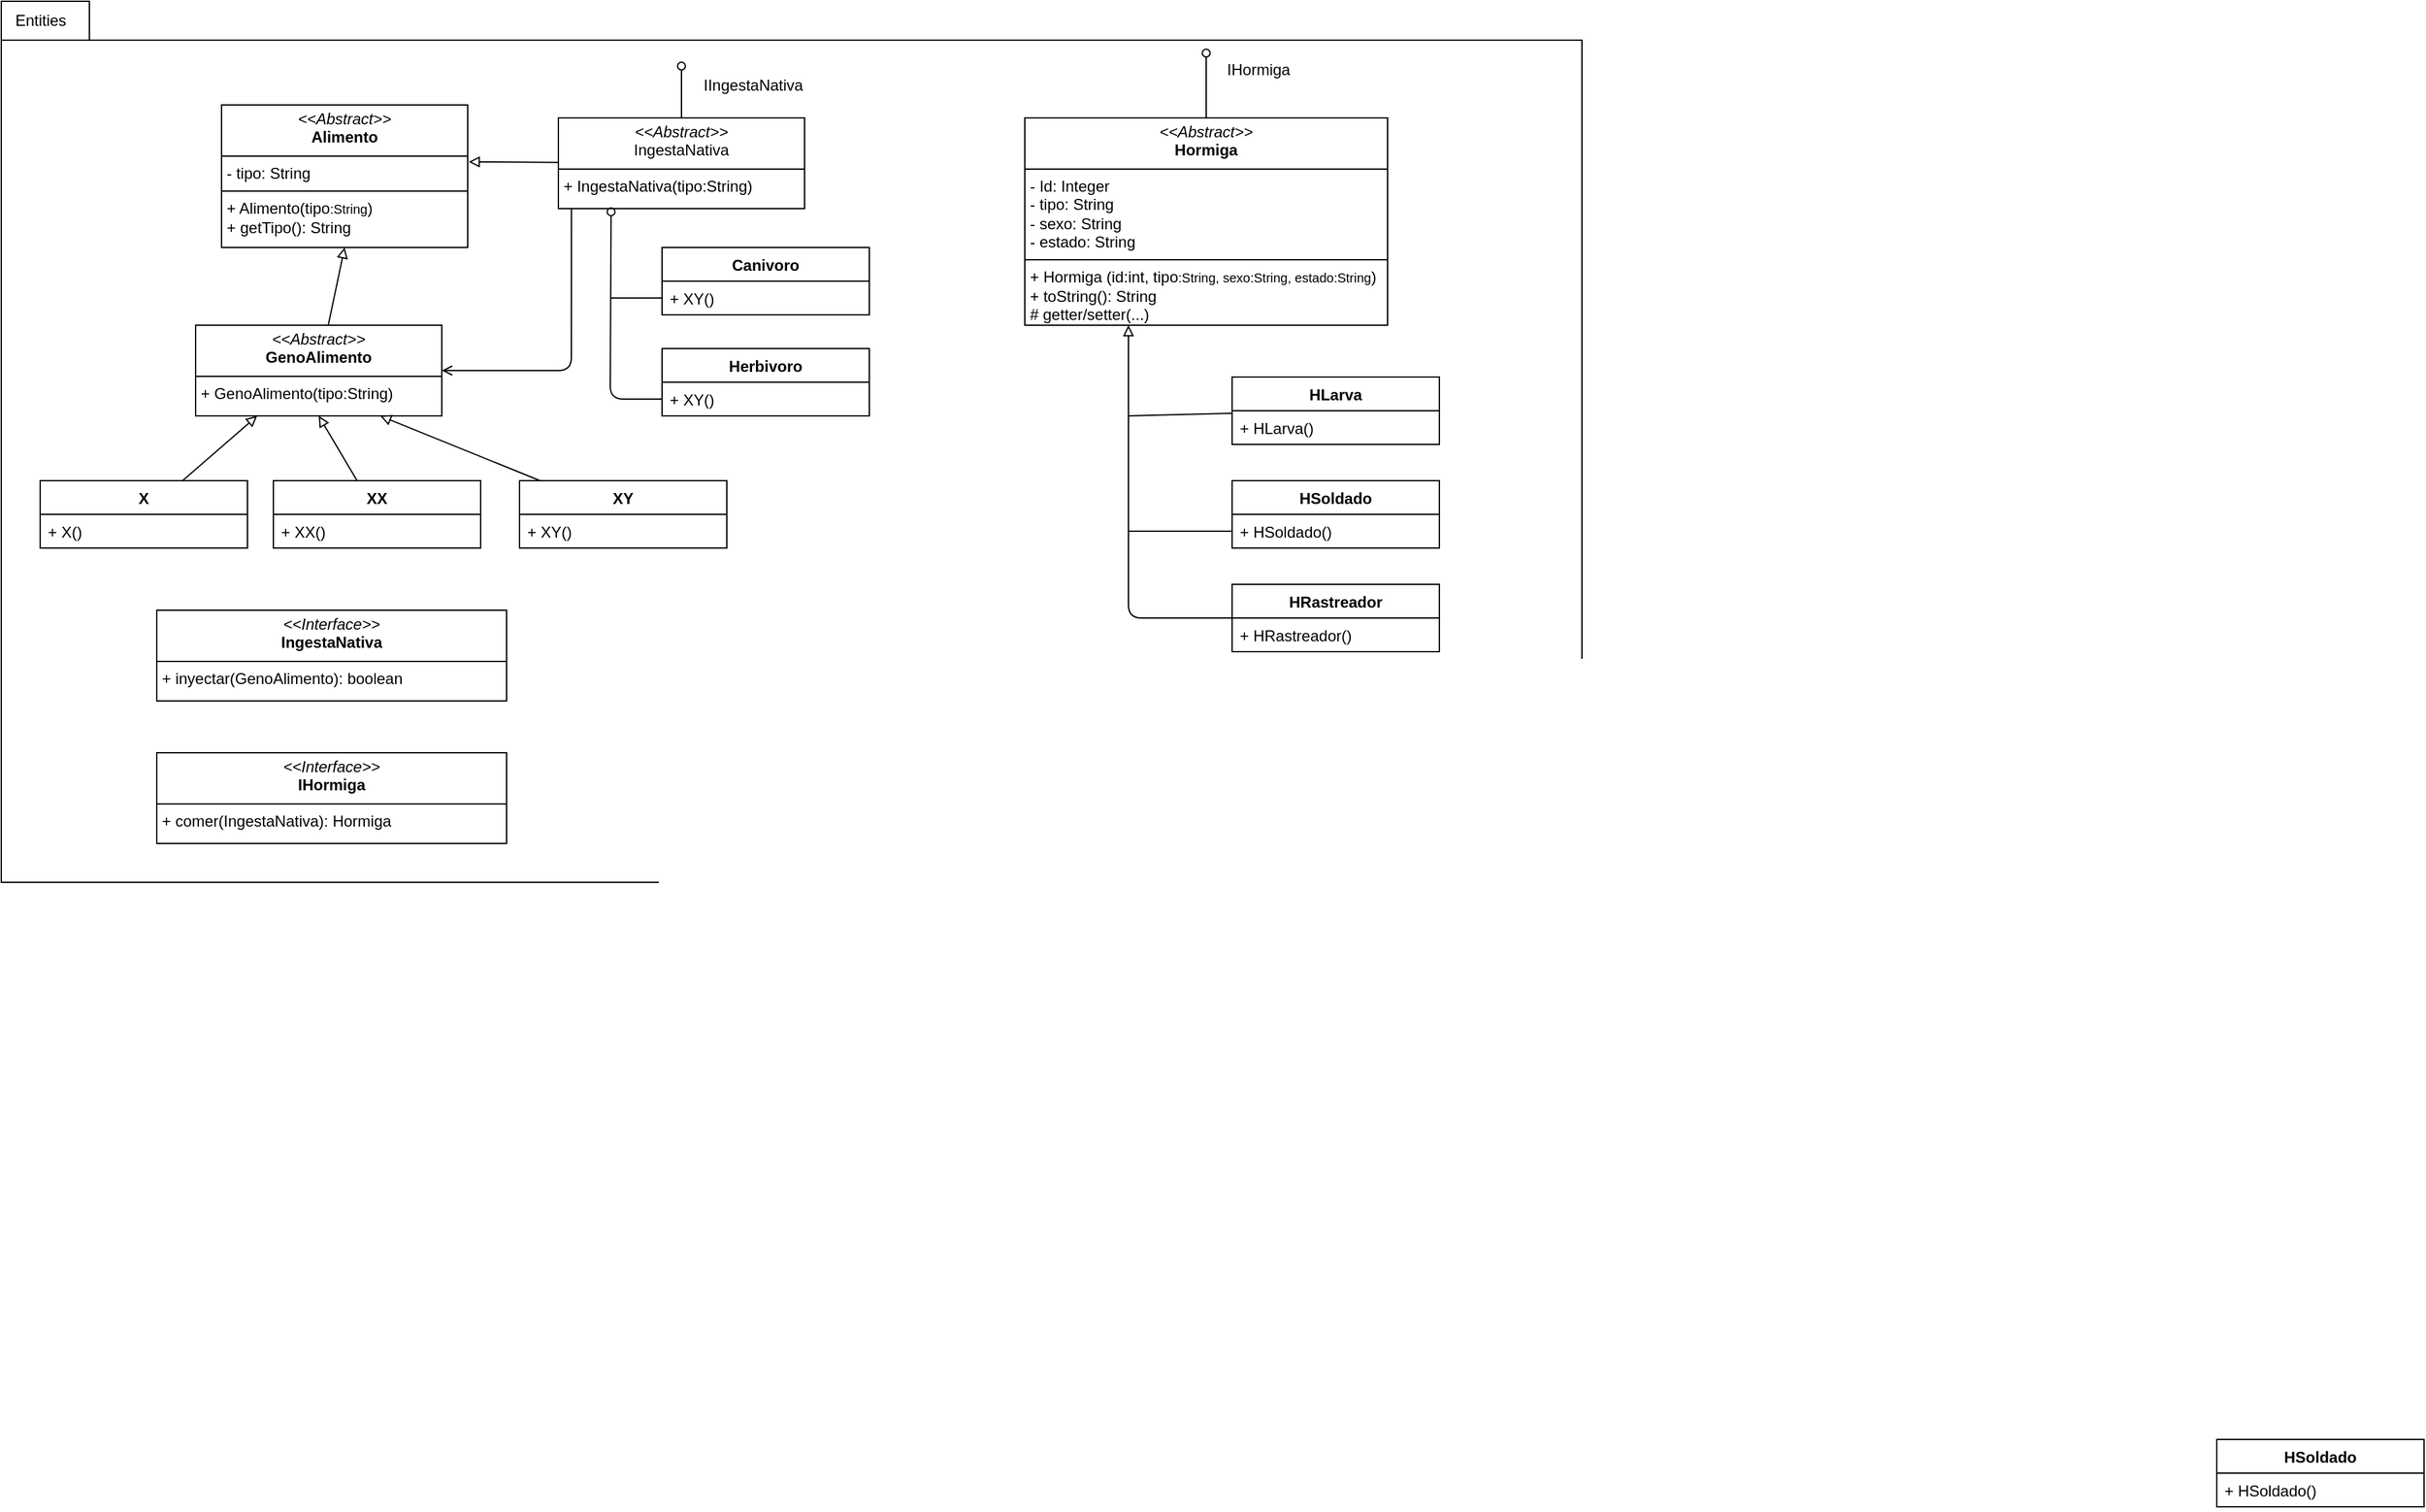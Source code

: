 <mxfile>
    <diagram id="ZXqy2k7AQhbMjyCdZqRt" name="Page-1">
        <mxGraphModel dx="504" dy="1470" grid="1" gridSize="10" guides="1" tooltips="1" connect="1" arrows="1" fold="1" page="1" pageScale="1" pageWidth="850" pageHeight="1100" math="0" shadow="0">
            <root>
                <mxCell id="0"/>
                <mxCell id="1" parent="0"/>
                <mxCell id="47" value="" style="shape=folder;fontStyle=1;spacingTop=10;tabWidth=60;tabHeight=30;tabPosition=left;html=1;whiteSpace=wrap;" vertex="1" parent="1">
                    <mxGeometry x="50" y="-10" width="1220" height="680" as="geometry"/>
                </mxCell>
                <mxCell id="10" value="&lt;p style=&quot;margin:0px;margin-top:4px;text-align:center;&quot;&gt;&lt;i&gt;&amp;lt;&amp;lt;Abstract&amp;gt;&amp;gt;&lt;/i&gt;&lt;br&gt;&lt;b&gt;Alimento&lt;/b&gt;&lt;/p&gt;&lt;hr size=&quot;1&quot; style=&quot;border-style:solid;&quot;&gt;&lt;p style=&quot;margin:0px;margin-left:4px;&quot;&gt;- tipo: String&lt;br&gt;&lt;/p&gt;&lt;hr size=&quot;1&quot; style=&quot;border-style:solid;&quot;&gt;&lt;p style=&quot;margin:0px;margin-left:4px;&quot;&gt;+ Alimento(tipo&lt;span style=&quot;font-size: 10px;&quot;&gt;:String&lt;/span&gt;)&lt;br&gt;+ getTipo(): String&lt;/p&gt;" style="verticalAlign=top;align=left;overflow=fill;html=1;whiteSpace=wrap;" vertex="1" parent="1">
                    <mxGeometry x="220" y="70" width="190" height="110" as="geometry"/>
                </mxCell>
                <mxCell id="48" style="edgeStyle=none;html=1;entryX=0.5;entryY=1;entryDx=0;entryDy=0;endArrow=block;endFill=0;" edge="1" parent="1" source="11" target="10">
                    <mxGeometry relative="1" as="geometry"/>
                </mxCell>
                <mxCell id="11" value="&lt;p style=&quot;margin:0px;margin-top:4px;text-align:center;&quot;&gt;&lt;i&gt;&amp;lt;&amp;lt;Abstract&amp;gt;&amp;gt;&lt;/i&gt;&lt;br&gt;&lt;b&gt;GenoAlimento&lt;/b&gt;&lt;/p&gt;&lt;hr size=&quot;1&quot; style=&quot;border-style:solid;&quot;&gt;&lt;p style=&quot;margin:0px;margin-left:4px;&quot;&gt;+ GenoAlimento(tipo:String)&lt;/p&gt;" style="verticalAlign=top;align=left;overflow=fill;html=1;whiteSpace=wrap;" vertex="1" parent="1">
                    <mxGeometry x="200" y="240" width="190" height="70" as="geometry"/>
                </mxCell>
                <mxCell id="50" style="edgeStyle=none;html=1;entryX=0.25;entryY=1;entryDx=0;entryDy=0;endArrow=block;endFill=0;" edge="1" parent="1" source="12" target="11">
                    <mxGeometry relative="1" as="geometry"/>
                </mxCell>
                <mxCell id="12" value="X" style="swimlane;fontStyle=1;align=center;verticalAlign=top;childLayout=stackLayout;horizontal=1;startSize=26;horizontalStack=0;resizeParent=1;resizeParentMax=0;resizeLast=0;collapsible=1;marginBottom=0;whiteSpace=wrap;html=1;" vertex="1" parent="1">
                    <mxGeometry x="80" y="360" width="160" height="52" as="geometry"/>
                </mxCell>
                <mxCell id="13" value="+ X()" style="text;strokeColor=none;fillColor=none;align=left;verticalAlign=top;spacingLeft=4;spacingRight=4;overflow=hidden;rotatable=0;points=[[0,0.5],[1,0.5]];portConstraint=eastwest;whiteSpace=wrap;html=1;" vertex="1" parent="12">
                    <mxGeometry y="26" width="160" height="26" as="geometry"/>
                </mxCell>
                <mxCell id="49" style="edgeStyle=none;html=1;endArrow=block;endFill=0;entryX=0.5;entryY=1;entryDx=0;entryDy=0;" edge="1" parent="1" source="16" target="11">
                    <mxGeometry relative="1" as="geometry">
                        <mxPoint x="295" y="310" as="targetPoint"/>
                    </mxGeometry>
                </mxCell>
                <mxCell id="16" value="XX" style="swimlane;fontStyle=1;align=center;verticalAlign=top;childLayout=stackLayout;horizontal=1;startSize=26;horizontalStack=0;resizeParent=1;resizeParentMax=0;resizeLast=0;collapsible=1;marginBottom=0;whiteSpace=wrap;html=1;" vertex="1" parent="1">
                    <mxGeometry x="260" y="360" width="160" height="52" as="geometry"/>
                </mxCell>
                <mxCell id="17" value="+ XX()" style="text;strokeColor=none;fillColor=none;align=left;verticalAlign=top;spacingLeft=4;spacingRight=4;overflow=hidden;rotatable=0;points=[[0,0.5],[1,0.5]];portConstraint=eastwest;whiteSpace=wrap;html=1;" vertex="1" parent="16">
                    <mxGeometry y="26" width="160" height="26" as="geometry"/>
                </mxCell>
                <mxCell id="51" style="edgeStyle=none;html=1;endArrow=block;endFill=0;entryX=0.75;entryY=1;entryDx=0;entryDy=0;" edge="1" parent="1" source="20" target="11">
                    <mxGeometry relative="1" as="geometry">
                        <mxPoint x="300" y="310" as="targetPoint"/>
                    </mxGeometry>
                </mxCell>
                <mxCell id="20" value="XY" style="swimlane;fontStyle=1;align=center;verticalAlign=top;childLayout=stackLayout;horizontal=1;startSize=26;horizontalStack=0;resizeParent=1;resizeParentMax=0;resizeLast=0;collapsible=1;marginBottom=0;whiteSpace=wrap;html=1;" vertex="1" parent="1">
                    <mxGeometry x="450" y="360" width="160" height="52" as="geometry"/>
                </mxCell>
                <mxCell id="21" value="+ XY()" style="text;strokeColor=none;fillColor=none;align=left;verticalAlign=top;spacingLeft=4;spacingRight=4;overflow=hidden;rotatable=0;points=[[0,0.5],[1,0.5]];portConstraint=eastwest;whiteSpace=wrap;html=1;" vertex="1" parent="20">
                    <mxGeometry y="26" width="160" height="26" as="geometry"/>
                </mxCell>
                <mxCell id="59" style="edgeStyle=none;html=1;entryX=1;entryY=0.5;entryDx=0;entryDy=0;exitX=0.053;exitY=1;exitDx=0;exitDy=0;exitPerimeter=0;endArrow=open;endFill=0;" edge="1" parent="1" source="22" target="11">
                    <mxGeometry relative="1" as="geometry">
                        <Array as="points">
                            <mxPoint x="490" y="275"/>
                        </Array>
                    </mxGeometry>
                </mxCell>
                <mxCell id="68" style="edgeStyle=none;html=1;endArrow=oval;endFill=0;" edge="1" parent="1" source="22">
                    <mxGeometry relative="1" as="geometry">
                        <mxPoint x="575" y="40" as="targetPoint"/>
                    </mxGeometry>
                </mxCell>
                <mxCell id="22" value="&lt;p style=&quot;margin:0px;margin-top:4px;text-align:center;&quot;&gt;&lt;i&gt;&amp;lt;&amp;lt;Abstract&amp;gt;&amp;gt;&lt;/i&gt;&lt;br&gt;IngestaNativa&lt;/p&gt;&lt;hr size=&quot;1&quot; style=&quot;border-style:solid;&quot;&gt;&lt;p style=&quot;margin:0px;margin-left:4px;&quot;&gt;+ IngestaNativa(tipo:String)&lt;/p&gt;" style="verticalAlign=top;align=left;overflow=fill;html=1;whiteSpace=wrap;" vertex="1" parent="1">
                    <mxGeometry x="480" y="80" width="190" height="70" as="geometry"/>
                </mxCell>
                <mxCell id="23" value="Canivoro" style="swimlane;fontStyle=1;align=center;verticalAlign=top;childLayout=stackLayout;horizontal=1;startSize=26;horizontalStack=0;resizeParent=1;resizeParentMax=0;resizeLast=0;collapsible=1;marginBottom=0;whiteSpace=wrap;html=1;" vertex="1" parent="1">
                    <mxGeometry x="560" y="180" width="160" height="52" as="geometry"/>
                </mxCell>
                <mxCell id="53" style="edgeStyle=none;html=1;endArrow=none;endFill=0;" edge="1" parent="23" source="24">
                    <mxGeometry relative="1" as="geometry">
                        <mxPoint x="-40" y="39.0" as="targetPoint"/>
                    </mxGeometry>
                </mxCell>
                <mxCell id="24" value="+ XY()" style="text;strokeColor=none;fillColor=none;align=left;verticalAlign=top;spacingLeft=4;spacingRight=4;overflow=hidden;rotatable=0;points=[[0,0.5],[1,0.5]];portConstraint=eastwest;whiteSpace=wrap;html=1;" vertex="1" parent="23">
                    <mxGeometry y="26" width="160" height="26" as="geometry"/>
                </mxCell>
                <mxCell id="25" value="Herbivoro" style="swimlane;fontStyle=1;align=center;verticalAlign=top;childLayout=stackLayout;horizontal=1;startSize=26;horizontalStack=0;resizeParent=1;resizeParentMax=0;resizeLast=0;collapsible=1;marginBottom=0;whiteSpace=wrap;html=1;" vertex="1" parent="1">
                    <mxGeometry x="560" y="258" width="160" height="52" as="geometry"/>
                </mxCell>
                <mxCell id="26" value="+ XY()" style="text;strokeColor=none;fillColor=none;align=left;verticalAlign=top;spacingLeft=4;spacingRight=4;overflow=hidden;rotatable=0;points=[[0,0.5],[1,0.5]];portConstraint=eastwest;whiteSpace=wrap;html=1;" vertex="1" parent="25">
                    <mxGeometry y="26" width="160" height="26" as="geometry"/>
                </mxCell>
                <mxCell id="66" style="edgeStyle=none;html=1;endArrow=oval;endFill=0;" edge="1" parent="1" source="28">
                    <mxGeometry relative="1" as="geometry">
                        <mxPoint x="980" y="30" as="targetPoint"/>
                    </mxGeometry>
                </mxCell>
                <mxCell id="28" value="&lt;p style=&quot;margin:0px;margin-top:4px;text-align:center;&quot;&gt;&lt;i&gt;&amp;lt;&amp;lt;Abstract&amp;gt;&amp;gt;&lt;/i&gt;&lt;br&gt;&lt;b&gt;Hormiga&lt;/b&gt;&lt;/p&gt;&lt;hr size=&quot;1&quot; style=&quot;border-style:solid;&quot;&gt;&lt;p style=&quot;margin:0px;margin-left:4px;&quot;&gt;- Id: Integer&lt;br&gt;&lt;/p&gt;&lt;p style=&quot;scrollbar-color: light-dark(#e2e2e2, #4b4b4b)&lt;br/&gt;&#x9;&#x9;&#x9;&#x9;&#x9;light-dark(#fbfbfb, var(--dark-panel-color)); margin: 0px 0px 0px 4px;&quot;&gt;- tipo: String&lt;br style=&quot;scrollbar-color: light-dark(#e2e2e2, #4b4b4b)&lt;br/&gt;&#x9;&#x9;&#x9;&#x9;&#x9;light-dark(#fbfbfb, var(--dark-panel-color));&quot;&gt;&lt;/p&gt;&lt;p style=&quot;scrollbar-color: light-dark(#e2e2e2, #4b4b4b)&lt;br/&gt;&#x9;&#x9;&#x9;&#x9;&#x9;light-dark(#fbfbfb, var(--dark-panel-color)); margin: 0px 0px 0px 4px;&quot;&gt;- sexo: String&lt;br style=&quot;scrollbar-color: light-dark(#e2e2e2, #4b4b4b)&lt;br/&gt;&#x9;&#x9;&#x9;&#x9;&#x9;light-dark(#fbfbfb, var(--dark-panel-color));&quot;&gt;&lt;/p&gt;&lt;p style=&quot;scrollbar-color: light-dark(#e2e2e2, #4b4b4b)&lt;br/&gt;&#x9;&#x9;&#x9;&#x9;&#x9;light-dark(#fbfbfb, var(--dark-panel-color)); margin: 0px 0px 0px 4px;&quot;&gt;- estado: String&lt;/p&gt;&lt;hr size=&quot;1&quot; style=&quot;border-style:solid;&quot;&gt;&lt;p style=&quot;margin:0px;margin-left:4px;&quot;&gt;+ Hormiga (id:int, tipo&lt;span style=&quot;font-size: 10px;&quot;&gt;:String, sexo:String, estado:String&lt;/span&gt;)&lt;br&gt;+ toString(): String&lt;/p&gt;&lt;p style=&quot;margin:0px;margin-left:4px;&quot;&gt;# getter/setter(...)&lt;/p&gt;" style="verticalAlign=top;align=left;overflow=fill;html=1;whiteSpace=wrap;" vertex="1" parent="1">
                    <mxGeometry x="840" y="80" width="280" height="160" as="geometry"/>
                </mxCell>
                <mxCell id="58" style="edgeStyle=none;html=1;endArrow=none;endFill=0;" edge="1" parent="1" source="30">
                    <mxGeometry relative="1" as="geometry">
                        <mxPoint x="920" y="310" as="targetPoint"/>
                    </mxGeometry>
                </mxCell>
                <mxCell id="30" value="HLarva" style="swimlane;fontStyle=1;align=center;verticalAlign=top;childLayout=stackLayout;horizontal=1;startSize=26;horizontalStack=0;resizeParent=1;resizeParentMax=0;resizeLast=0;collapsible=1;marginBottom=0;whiteSpace=wrap;html=1;" vertex="1" parent="1">
                    <mxGeometry x="1000" y="280" width="160" height="52" as="geometry"/>
                </mxCell>
                <mxCell id="31" value="+ HLarva()" style="text;strokeColor=none;fillColor=none;align=left;verticalAlign=top;spacingLeft=4;spacingRight=4;overflow=hidden;rotatable=0;points=[[0,0.5],[1,0.5]];portConstraint=eastwest;whiteSpace=wrap;html=1;" vertex="1" parent="30">
                    <mxGeometry y="26" width="160" height="26" as="geometry"/>
                </mxCell>
                <mxCell id="34" value="HSoldado" style="swimlane;fontStyle=1;align=center;verticalAlign=top;childLayout=stackLayout;horizontal=1;startSize=26;horizontalStack=0;resizeParent=1;resizeParentMax=0;resizeLast=0;collapsible=1;marginBottom=0;whiteSpace=wrap;html=1;" vertex="1" parent="1">
                    <mxGeometry x="1760" y="1100" width="160" height="52" as="geometry"/>
                </mxCell>
                <mxCell id="35" value="+ HSoldado()" style="text;strokeColor=none;fillColor=none;align=left;verticalAlign=top;spacingLeft=4;spacingRight=4;overflow=hidden;rotatable=0;points=[[0,0.5],[1,0.5]];portConstraint=eastwest;whiteSpace=wrap;html=1;" vertex="1" parent="34">
                    <mxGeometry y="26" width="160" height="26" as="geometry"/>
                </mxCell>
                <mxCell id="56" style="edgeStyle=none;html=1;endArrow=block;endFill=0;" edge="1" parent="1" source="36">
                    <mxGeometry relative="1" as="geometry">
                        <mxPoint x="920" y="240" as="targetPoint"/>
                        <Array as="points">
                            <mxPoint x="920" y="466"/>
                        </Array>
                    </mxGeometry>
                </mxCell>
                <mxCell id="36" value="HRastreador" style="swimlane;fontStyle=1;align=center;verticalAlign=top;childLayout=stackLayout;horizontal=1;startSize=26;horizontalStack=0;resizeParent=1;resizeParentMax=0;resizeLast=0;collapsible=1;marginBottom=0;whiteSpace=wrap;html=1;" vertex="1" parent="1">
                    <mxGeometry x="1000" y="440" width="160" height="52" as="geometry"/>
                </mxCell>
                <mxCell id="37" value="+ HRastreador()" style="text;strokeColor=none;fillColor=none;align=left;verticalAlign=top;spacingLeft=4;spacingRight=4;overflow=hidden;rotatable=0;points=[[0,0.5],[1,0.5]];portConstraint=eastwest;whiteSpace=wrap;html=1;" vertex="1" parent="36">
                    <mxGeometry y="26" width="160" height="26" as="geometry"/>
                </mxCell>
                <mxCell id="38" value="&lt;p style=&quot;margin:0px;margin-top:4px;text-align:center;&quot;&gt;&lt;i&gt;&amp;lt;&amp;lt;Interface&amp;gt;&amp;gt;&lt;/i&gt;&lt;br&gt;&lt;b&gt;IngestaNativa&lt;/b&gt;&lt;/p&gt;&lt;hr size=&quot;1&quot; style=&quot;border-style:solid;&quot;&gt;&lt;p style=&quot;margin:0px;margin-left:4px;&quot;&gt;+ inyectar(GenoAlimento): boolean&lt;br&gt;&lt;/p&gt;" style="verticalAlign=top;align=left;overflow=fill;html=1;whiteSpace=wrap;" vertex="1" parent="1">
                    <mxGeometry x="170" y="460" width="270" height="70" as="geometry"/>
                </mxCell>
                <mxCell id="39" value="&lt;p style=&quot;margin:0px;margin-top:4px;text-align:center;&quot;&gt;&lt;i&gt;&amp;lt;&amp;lt;Interface&amp;gt;&amp;gt;&lt;/i&gt;&lt;br&gt;&lt;b&gt;IHormiga&lt;/b&gt;&lt;/p&gt;&lt;hr size=&quot;1&quot; style=&quot;border-style:solid;&quot;&gt;&lt;p style=&quot;margin:0px;margin-left:4px;&quot;&gt;+ comer(IngestaNativa): Hormiga&lt;br&gt;&lt;/p&gt;" style="verticalAlign=top;align=left;overflow=fill;html=1;whiteSpace=wrap;" vertex="1" parent="1">
                    <mxGeometry x="170" y="570" width="270" height="70" as="geometry"/>
                </mxCell>
                <mxCell id="42" value="Entities" style="text;html=1;align=center;verticalAlign=middle;resizable=0;points=[];autosize=1;strokeColor=none;fillColor=none;" vertex="1" parent="1">
                    <mxGeometry x="50" y="-10" width="60" height="30" as="geometry"/>
                </mxCell>
                <mxCell id="52" style="edgeStyle=none;html=1;entryX=0.214;entryY=1.035;entryDx=0;entryDy=0;entryPerimeter=0;exitX=0;exitY=0.5;exitDx=0;exitDy=0;endArrow=oval;endFill=0;" edge="1" parent="1" source="26" target="22">
                    <mxGeometry relative="1" as="geometry">
                        <mxPoint x="480" y="297.64" as="targetPoint"/>
                        <mxPoint x="521" y="310" as="sourcePoint"/>
                        <Array as="points">
                            <mxPoint x="520" y="297"/>
                        </Array>
                    </mxGeometry>
                </mxCell>
                <mxCell id="54" value="HSoldado" style="swimlane;fontStyle=1;align=center;verticalAlign=top;childLayout=stackLayout;horizontal=1;startSize=26;horizontalStack=0;resizeParent=1;resizeParentMax=0;resizeLast=0;collapsible=1;marginBottom=0;whiteSpace=wrap;html=1;" vertex="1" parent="1">
                    <mxGeometry x="1000" y="360" width="160" height="52" as="geometry"/>
                </mxCell>
                <mxCell id="57" style="edgeStyle=none;html=1;endArrow=none;endFill=0;" edge="1" parent="54" source="55">
                    <mxGeometry relative="1" as="geometry">
                        <mxPoint x="-80" y="39" as="targetPoint"/>
                    </mxGeometry>
                </mxCell>
                <mxCell id="55" value="+ HSoldado()" style="text;strokeColor=none;fillColor=none;align=left;verticalAlign=top;spacingLeft=4;spacingRight=4;overflow=hidden;rotatable=0;points=[[0,0.5],[1,0.5]];portConstraint=eastwest;whiteSpace=wrap;html=1;" vertex="1" parent="54">
                    <mxGeometry y="26" width="160" height="26" as="geometry"/>
                </mxCell>
                <mxCell id="60" style="edgeStyle=none;html=1;entryX=1.004;entryY=0.399;entryDx=0;entryDy=0;endArrow=block;endFill=0;entryPerimeter=0;" edge="1" parent="1" source="22" target="10">
                    <mxGeometry relative="1" as="geometry"/>
                </mxCell>
                <mxCell id="67" value="IHormiga" style="text;html=1;align=center;verticalAlign=middle;resizable=0;points=[];autosize=1;strokeColor=none;fillColor=none;" vertex="1" parent="1">
                    <mxGeometry x="985" y="28" width="70" height="30" as="geometry"/>
                </mxCell>
                <mxCell id="69" value="IIngestaNativa" style="text;html=1;align=center;verticalAlign=middle;resizable=0;points=[];autosize=1;strokeColor=none;fillColor=none;" vertex="1" parent="1">
                    <mxGeometry x="580" y="40" width="100" height="30" as="geometry"/>
                </mxCell>
            </root>
        </mxGraphModel>
    </diagram>
</mxfile>
